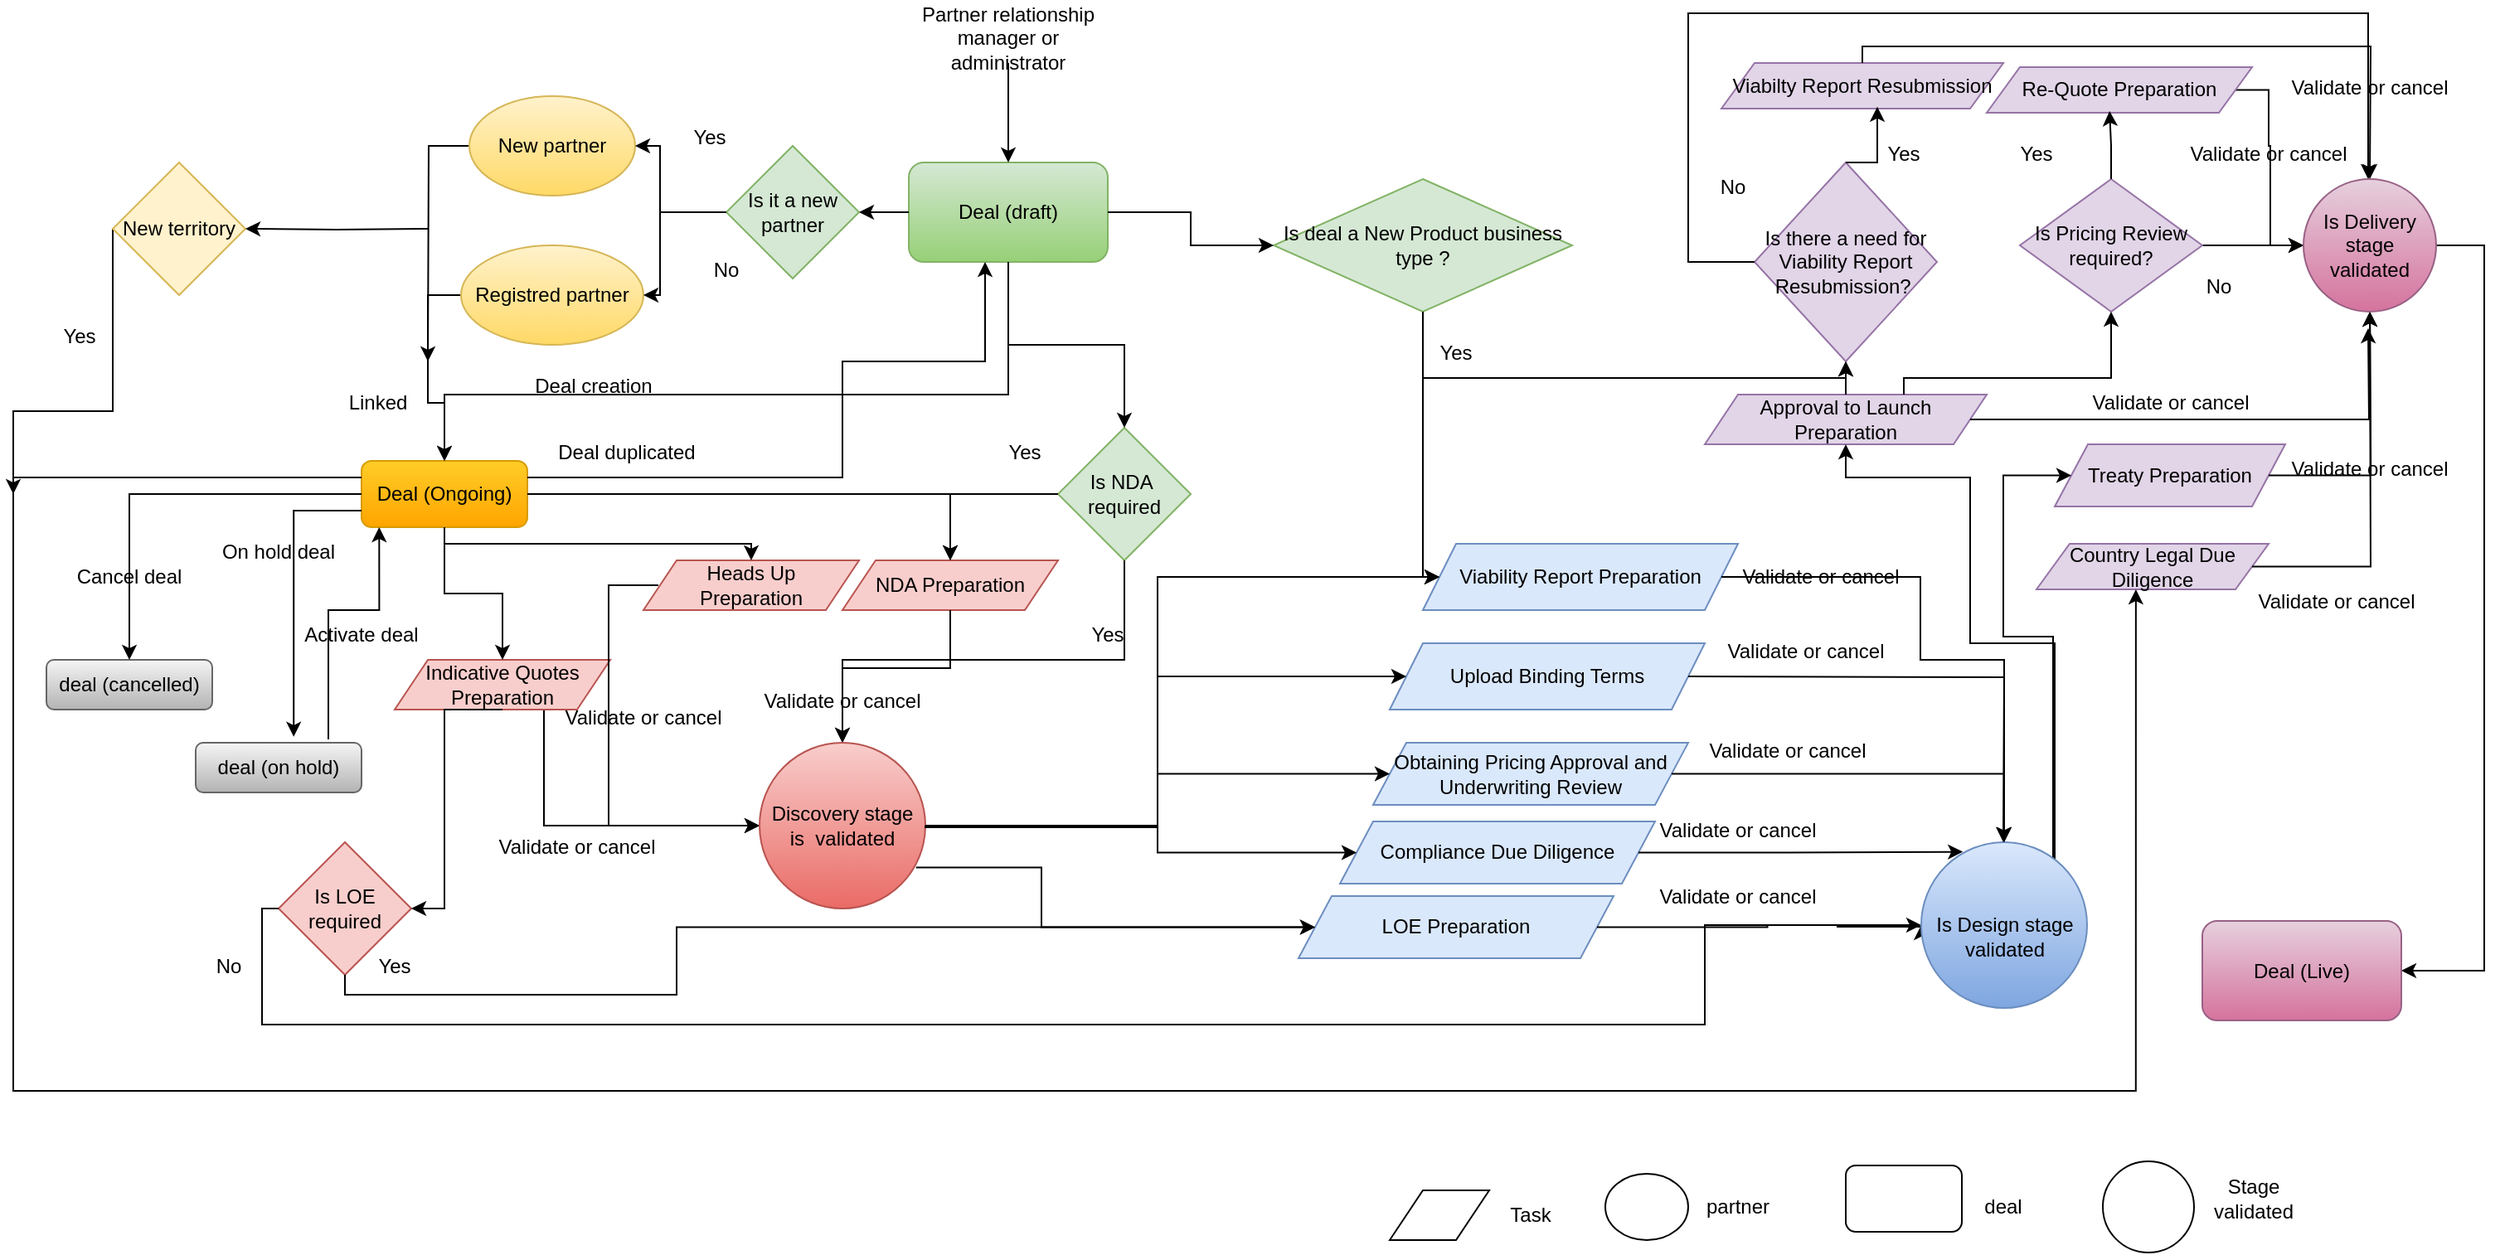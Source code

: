 <mxfile version="22.1.9" type="github">
  <diagram name="Page-1" id="URc2rrjrggszhrNOV58W">
    <mxGraphModel dx="2449" dy="933" grid="1" gridSize="10" guides="1" tooltips="1" connect="1" arrows="1" fold="1" page="1" pageScale="1" pageWidth="827" pageHeight="1169" math="0" shadow="0">
      <root>
        <mxCell id="0" />
        <mxCell id="1" parent="0" />
        <mxCell id="KG9fxZkrystS1GoVAI1u-1" value="Deal (draft)" style="rounded=1;whiteSpace=wrap;html=1;fillColor=#d5e8d4;gradientColor=#97d077;strokeColor=#82b366;" vertex="1" parent="1">
          <mxGeometry x="360" y="150" width="120" height="60" as="geometry" />
        </mxCell>
        <mxCell id="KG9fxZkrystS1GoVAI1u-2" value="Is NDA&amp;nbsp; required" style="rhombus;whiteSpace=wrap;html=1;fillColor=#d5e8d4;strokeColor=#82b366;" vertex="1" parent="1">
          <mxGeometry x="450" y="310" width="80" height="80" as="geometry" />
        </mxCell>
        <mxCell id="KG9fxZkrystS1GoVAI1u-3" value="Partner relationship manager or administrator" style="text;html=1;strokeColor=none;fillColor=none;align=center;verticalAlign=middle;whiteSpace=wrap;rounded=0;" vertex="1" parent="1">
          <mxGeometry x="355" y="60" width="130" height="30" as="geometry" />
        </mxCell>
        <mxCell id="KG9fxZkrystS1GoVAI1u-4" value="Deal (Ongoing)" style="rounded=1;whiteSpace=wrap;html=1;fillColor=#ffcd28;strokeColor=#d79b00;gradientColor=#ffa500;" vertex="1" parent="1">
          <mxGeometry x="30" y="330" width="100" height="40" as="geometry" />
        </mxCell>
        <mxCell id="KG9fxZkrystS1GoVAI1u-5" value="" style="endArrow=classic;html=1;rounded=0;edgeStyle=orthogonalEdgeStyle;exitX=0.5;exitY=1;exitDx=0;exitDy=0;entryX=0.5;entryY=0;entryDx=0;entryDy=0;" edge="1" parent="1" source="KG9fxZkrystS1GoVAI1u-1" target="KG9fxZkrystS1GoVAI1u-2">
          <mxGeometry width="50" height="50" relative="1" as="geometry">
            <mxPoint x="390" y="430" as="sourcePoint" />
            <mxPoint x="440" y="380" as="targetPoint" />
          </mxGeometry>
        </mxCell>
        <mxCell id="KG9fxZkrystS1GoVAI1u-6" value="" style="endArrow=classic;html=1;rounded=0;edgeStyle=orthogonalEdgeStyle;" edge="1" parent="1" target="KG9fxZkrystS1GoVAI1u-4">
          <mxGeometry width="50" height="50" relative="1" as="geometry">
            <mxPoint x="420" y="250" as="sourcePoint" />
            <mxPoint x="440" y="380" as="targetPoint" />
            <Array as="points">
              <mxPoint x="420" y="290" />
              <mxPoint x="80" y="290" />
            </Array>
          </mxGeometry>
        </mxCell>
        <mxCell id="KG9fxZkrystS1GoVAI1u-7" value="" style="endArrow=classic;html=1;rounded=0;edgeStyle=orthogonalEdgeStyle;exitX=0.5;exitY=1;exitDx=0;exitDy=0;entryX=0.5;entryY=0;entryDx=0;entryDy=0;" edge="1" parent="1" source="KG9fxZkrystS1GoVAI1u-3" target="KG9fxZkrystS1GoVAI1u-1">
          <mxGeometry width="50" height="50" relative="1" as="geometry">
            <mxPoint x="390" y="430" as="sourcePoint" />
            <mxPoint x="440" y="380" as="targetPoint" />
          </mxGeometry>
        </mxCell>
        <mxCell id="KG9fxZkrystS1GoVAI1u-9" value="Is LOE required" style="rhombus;whiteSpace=wrap;html=1;fillColor=#f8cecc;strokeColor=#b85450;" vertex="1" parent="1">
          <mxGeometry x="-20" y="560" width="80" height="80" as="geometry" />
        </mxCell>
        <mxCell id="KG9fxZkrystS1GoVAI1u-10" value="Is it a new partner" style="rhombus;whiteSpace=wrap;html=1;fillColor=#d5e8d4;strokeColor=#82b366;" vertex="1" parent="1">
          <mxGeometry x="250" y="140" width="80" height="80" as="geometry" />
        </mxCell>
        <mxCell id="KG9fxZkrystS1GoVAI1u-21" style="edgeStyle=orthogonalEdgeStyle;rounded=0;orthogonalLoop=1;jettySize=auto;html=1;exitX=0;exitY=0.5;exitDx=0;exitDy=0;" edge="1" parent="1" source="KG9fxZkrystS1GoVAI1u-12">
          <mxGeometry relative="1" as="geometry">
            <mxPoint x="70" y="270" as="targetPoint" />
          </mxGeometry>
        </mxCell>
        <mxCell id="KG9fxZkrystS1GoVAI1u-12" value="New partner" style="ellipse;whiteSpace=wrap;html=1;fillColor=#fff2cc;gradientColor=#ffd966;strokeColor=#d6b656;" vertex="1" parent="1">
          <mxGeometry x="95" y="110" width="100" height="60" as="geometry" />
        </mxCell>
        <mxCell id="KG9fxZkrystS1GoVAI1u-20" style="edgeStyle=orthogonalEdgeStyle;rounded=0;orthogonalLoop=1;jettySize=auto;html=1;exitX=0;exitY=0.5;exitDx=0;exitDy=0;entryX=0.5;entryY=0;entryDx=0;entryDy=0;" edge="1" parent="1" source="KG9fxZkrystS1GoVAI1u-13" target="KG9fxZkrystS1GoVAI1u-4">
          <mxGeometry relative="1" as="geometry">
            <mxPoint x="300" y="370" as="targetPoint" />
          </mxGeometry>
        </mxCell>
        <mxCell id="KG9fxZkrystS1GoVAI1u-13" value="Registred partner" style="ellipse;whiteSpace=wrap;html=1;fillColor=#fff2cc;gradientColor=#ffd966;strokeColor=#d6b656;" vertex="1" parent="1">
          <mxGeometry x="90" y="200" width="110" height="60" as="geometry" />
        </mxCell>
        <mxCell id="KG9fxZkrystS1GoVAI1u-15" value="" style="endArrow=classic;html=1;rounded=0;edgeStyle=orthogonalEdgeStyle;exitX=0;exitY=0.5;exitDx=0;exitDy=0;entryX=1;entryY=0.5;entryDx=0;entryDy=0;" edge="1" parent="1" source="KG9fxZkrystS1GoVAI1u-1" target="KG9fxZkrystS1GoVAI1u-10">
          <mxGeometry width="50" height="50" relative="1" as="geometry">
            <mxPoint x="390" y="310" as="sourcePoint" />
            <mxPoint x="440" y="260" as="targetPoint" />
          </mxGeometry>
        </mxCell>
        <mxCell id="KG9fxZkrystS1GoVAI1u-16" value="" style="endArrow=classic;html=1;rounded=0;edgeStyle=orthogonalEdgeStyle;exitX=0;exitY=0.5;exitDx=0;exitDy=0;entryX=1;entryY=0.5;entryDx=0;entryDy=0;" edge="1" parent="1" source="KG9fxZkrystS1GoVAI1u-10" target="KG9fxZkrystS1GoVAI1u-12">
          <mxGeometry width="50" height="50" relative="1" as="geometry">
            <mxPoint x="390" y="310" as="sourcePoint" />
            <mxPoint x="440" y="260" as="targetPoint" />
            <Array as="points">
              <mxPoint x="210" y="180" />
              <mxPoint x="210" y="140" />
            </Array>
          </mxGeometry>
        </mxCell>
        <mxCell id="KG9fxZkrystS1GoVAI1u-17" value="" style="endArrow=classic;html=1;rounded=0;edgeStyle=orthogonalEdgeStyle;entryX=1;entryY=0.5;entryDx=0;entryDy=0;" edge="1" parent="1" target="KG9fxZkrystS1GoVAI1u-13">
          <mxGeometry width="50" height="50" relative="1" as="geometry">
            <mxPoint x="210" y="180" as="sourcePoint" />
            <mxPoint x="440" y="260" as="targetPoint" />
            <Array as="points">
              <mxPoint x="210" y="230" />
            </Array>
          </mxGeometry>
        </mxCell>
        <mxCell id="KG9fxZkrystS1GoVAI1u-18" value="Yes" style="text;html=1;strokeColor=none;fillColor=none;align=center;verticalAlign=middle;whiteSpace=wrap;rounded=0;" vertex="1" parent="1">
          <mxGeometry x="210" y="120" width="60" height="30" as="geometry" />
        </mxCell>
        <mxCell id="KG9fxZkrystS1GoVAI1u-19" value="No" style="text;html=1;strokeColor=none;fillColor=none;align=center;verticalAlign=middle;whiteSpace=wrap;rounded=0;" vertex="1" parent="1">
          <mxGeometry x="220" y="200" width="60" height="30" as="geometry" />
        </mxCell>
        <mxCell id="KG9fxZkrystS1GoVAI1u-22" value="Linked" style="text;html=1;strokeColor=none;fillColor=none;align=center;verticalAlign=middle;whiteSpace=wrap;rounded=0;" vertex="1" parent="1">
          <mxGeometry x="10" y="280" width="60" height="30" as="geometry" />
        </mxCell>
        <mxCell id="KG9fxZkrystS1GoVAI1u-23" value="NDA Preparation" style="shape=parallelogram;perimeter=parallelogramPerimeter;whiteSpace=wrap;html=1;fixedSize=1;fillColor=#f8cecc;strokeColor=#b85450;" vertex="1" parent="1">
          <mxGeometry x="320" y="390" width="130" height="30" as="geometry" />
        </mxCell>
        <mxCell id="KG9fxZkrystS1GoVAI1u-24" value="" style="endArrow=classic;html=1;rounded=0;edgeStyle=orthogonalEdgeStyle;entryX=0.5;entryY=0;entryDx=0;entryDy=0;exitX=0;exitY=0.5;exitDx=0;exitDy=0;" edge="1" parent="1" source="KG9fxZkrystS1GoVAI1u-2" target="KG9fxZkrystS1GoVAI1u-23">
          <mxGeometry width="50" height="50" relative="1" as="geometry">
            <mxPoint x="390" y="310" as="sourcePoint" />
            <mxPoint x="440" y="260" as="targetPoint" />
          </mxGeometry>
        </mxCell>
        <mxCell id="KG9fxZkrystS1GoVAI1u-26" value="Yes" style="text;html=1;strokeColor=none;fillColor=none;align=center;verticalAlign=middle;whiteSpace=wrap;rounded=0;" vertex="1" parent="1">
          <mxGeometry x="400" y="310" width="60" height="30" as="geometry" />
        </mxCell>
        <mxCell id="KG9fxZkrystS1GoVAI1u-27" value="Deal creation" style="text;html=1;strokeColor=none;fillColor=none;align=center;verticalAlign=middle;whiteSpace=wrap;rounded=0;" vertex="1" parent="1">
          <mxGeometry x="120" y="270" width="100" height="30" as="geometry" />
        </mxCell>
        <mxCell id="KG9fxZkrystS1GoVAI1u-32" style="edgeStyle=orthogonalEdgeStyle;rounded=0;orthogonalLoop=1;jettySize=auto;html=1;exitX=0.5;exitY=1;exitDx=0;exitDy=0;entryX=0;entryY=0.5;entryDx=0;entryDy=0;" edge="1" parent="1" source="KG9fxZkrystS1GoVAI1u-28" target="KG9fxZkrystS1GoVAI1u-123">
          <mxGeometry relative="1" as="geometry">
            <mxPoint x="250.0" y="545" as="targetPoint" />
            <Array as="points">
              <mxPoint x="140" y="480" />
              <mxPoint x="140" y="550" />
            </Array>
          </mxGeometry>
        </mxCell>
        <mxCell id="KG9fxZkrystS1GoVAI1u-28" value="Indicative Quotes Preparation" style="shape=parallelogram;perimeter=parallelogramPerimeter;whiteSpace=wrap;html=1;fixedSize=1;fillColor=#f8cecc;strokeColor=#b85450;" vertex="1" parent="1">
          <mxGeometry x="50" y="450" width="130" height="30" as="geometry" />
        </mxCell>
        <mxCell id="KG9fxZkrystS1GoVAI1u-29" value="Heads Up &lt;br&gt;Preparation" style="shape=parallelogram;perimeter=parallelogramPerimeter;whiteSpace=wrap;html=1;fixedSize=1;fillColor=#f8cecc;strokeColor=#b85450;" vertex="1" parent="1">
          <mxGeometry x="200" y="390" width="130" height="30" as="geometry" />
        </mxCell>
        <mxCell id="KG9fxZkrystS1GoVAI1u-35" value="" style="endArrow=classic;html=1;rounded=0;edgeStyle=orthogonalEdgeStyle;exitX=0.5;exitY=1;exitDx=0;exitDy=0;entryX=0.5;entryY=0;entryDx=0;entryDy=0;" edge="1" parent="1" source="KG9fxZkrystS1GoVAI1u-4" target="KG9fxZkrystS1GoVAI1u-28">
          <mxGeometry width="50" height="50" relative="1" as="geometry">
            <mxPoint x="390" y="330" as="sourcePoint" />
            <mxPoint x="440" y="280" as="targetPoint" />
          </mxGeometry>
        </mxCell>
        <mxCell id="KG9fxZkrystS1GoVAI1u-36" value="" style="endArrow=classic;html=1;rounded=0;edgeStyle=orthogonalEdgeStyle;exitX=1;exitY=0.5;exitDx=0;exitDy=0;entryX=0.5;entryY=0;entryDx=0;entryDy=0;" edge="1" parent="1" source="KG9fxZkrystS1GoVAI1u-4" target="KG9fxZkrystS1GoVAI1u-23">
          <mxGeometry width="50" height="50" relative="1" as="geometry">
            <mxPoint x="350" y="330" as="sourcePoint" />
            <mxPoint x="440" y="280" as="targetPoint" />
          </mxGeometry>
        </mxCell>
        <mxCell id="KG9fxZkrystS1GoVAI1u-37" value="" style="endArrow=classic;html=1;rounded=0;edgeStyle=orthogonalEdgeStyle;exitX=0.5;exitY=1;exitDx=0;exitDy=0;entryX=0.5;entryY=0;entryDx=0;entryDy=0;" edge="1" parent="1" source="KG9fxZkrystS1GoVAI1u-4" target="KG9fxZkrystS1GoVAI1u-29">
          <mxGeometry width="50" height="50" relative="1" as="geometry">
            <mxPoint x="390" y="330" as="sourcePoint" />
            <mxPoint x="440" y="280" as="targetPoint" />
          </mxGeometry>
        </mxCell>
        <mxCell id="KG9fxZkrystS1GoVAI1u-38" value="" style="endArrow=classic;html=1;rounded=0;edgeStyle=orthogonalEdgeStyle;exitX=0.5;exitY=1;exitDx=0;exitDy=0;entryX=1;entryY=0.5;entryDx=0;entryDy=0;" edge="1" parent="1" source="KG9fxZkrystS1GoVAI1u-28" target="KG9fxZkrystS1GoVAI1u-9">
          <mxGeometry width="50" height="50" relative="1" as="geometry">
            <mxPoint x="390" y="450" as="sourcePoint" />
            <mxPoint x="440" y="400" as="targetPoint" />
            <Array as="points">
              <mxPoint x="80" y="480" />
              <mxPoint x="80" y="600" />
            </Array>
          </mxGeometry>
        </mxCell>
        <mxCell id="KG9fxZkrystS1GoVAI1u-39" value="" style="endArrow=classic;html=1;rounded=0;edgeStyle=orthogonalEdgeStyle;exitX=0;exitY=0.5;exitDx=0;exitDy=0;entryX=0;entryY=0.5;entryDx=0;entryDy=0;" edge="1" parent="1" target="KG9fxZkrystS1GoVAI1u-123">
          <mxGeometry width="50" height="50" relative="1" as="geometry">
            <mxPoint x="209" y="405" as="sourcePoint" />
            <mxPoint x="249" y="537.5" as="targetPoint" />
            <Array as="points">
              <mxPoint x="179" y="405" />
              <mxPoint x="179" y="550" />
            </Array>
          </mxGeometry>
        </mxCell>
        <mxCell id="KG9fxZkrystS1GoVAI1u-40" value="" style="endArrow=classic;html=1;rounded=0;edgeStyle=orthogonalEdgeStyle;exitX=0.5;exitY=1;exitDx=0;exitDy=0;entryX=0.5;entryY=0;entryDx=0;entryDy=0;" edge="1" parent="1" source="KG9fxZkrystS1GoVAI1u-23" target="KG9fxZkrystS1GoVAI1u-123">
          <mxGeometry width="50" height="50" relative="1" as="geometry">
            <mxPoint x="390" y="450" as="sourcePoint" />
            <mxPoint x="280" y="550" as="targetPoint" />
            <Array as="points">
              <mxPoint x="385" y="455" />
              <mxPoint x="320" y="455" />
            </Array>
          </mxGeometry>
        </mxCell>
        <mxCell id="KG9fxZkrystS1GoVAI1u-41" value="Validate or cancel" style="text;html=1;strokeColor=none;fillColor=none;align=center;verticalAlign=middle;whiteSpace=wrap;rounded=0;" vertex="1" parent="1">
          <mxGeometry x="270" y="460" width="100" height="30" as="geometry" />
        </mxCell>
        <mxCell id="KG9fxZkrystS1GoVAI1u-42" value="Validate or cancel" style="text;html=1;strokeColor=none;fillColor=none;align=center;verticalAlign=middle;whiteSpace=wrap;rounded=0;" vertex="1" parent="1">
          <mxGeometry x="150" y="470" width="100" height="30" as="geometry" />
        </mxCell>
        <mxCell id="KG9fxZkrystS1GoVAI1u-43" value="Validate or cancel" style="text;html=1;strokeColor=none;fillColor=none;align=center;verticalAlign=middle;whiteSpace=wrap;rounded=0;" vertex="1" parent="1">
          <mxGeometry x="110" y="547.5" width="100" height="30" as="geometry" />
        </mxCell>
        <mxCell id="KG9fxZkrystS1GoVAI1u-45" value="Obtaining Pricing Approval and Underwriting Review" style="shape=parallelogram;perimeter=parallelogramPerimeter;whiteSpace=wrap;html=1;fixedSize=1;fillColor=#dae8fc;strokeColor=#6c8ebf;" vertex="1" parent="1">
          <mxGeometry x="640" y="500" width="190" height="37.5" as="geometry" />
        </mxCell>
        <mxCell id="KG9fxZkrystS1GoVAI1u-46" value="Compliance Due Diligence" style="shape=parallelogram;perimeter=parallelogramPerimeter;whiteSpace=wrap;html=1;fixedSize=1;fillColor=#dae8fc;strokeColor=#6c8ebf;" vertex="1" parent="1">
          <mxGeometry x="620" y="547.5" width="190" height="37.5" as="geometry" />
        </mxCell>
        <mxCell id="KG9fxZkrystS1GoVAI1u-47" value="LOE Preparation" style="shape=parallelogram;perimeter=parallelogramPerimeter;whiteSpace=wrap;html=1;fixedSize=1;fillColor=#dae8fc;strokeColor=#6c8ebf;" vertex="1" parent="1">
          <mxGeometry x="595" y="592.5" width="190" height="37.5" as="geometry" />
        </mxCell>
        <mxCell id="KG9fxZkrystS1GoVAI1u-48" value="Viability Report Preparation" style="shape=parallelogram;perimeter=parallelogramPerimeter;whiteSpace=wrap;html=1;fixedSize=1;fillColor=#dae8fc;strokeColor=#6c8ebf;" vertex="1" parent="1">
          <mxGeometry x="670" y="380" width="190" height="40" as="geometry" />
        </mxCell>
        <mxCell id="KG9fxZkrystS1GoVAI1u-49" value="" style="endArrow=classic;html=1;rounded=0;edgeStyle=orthogonalEdgeStyle;exitX=0.5;exitY=1;exitDx=0;exitDy=0;entryX=0;entryY=0.5;entryDx=0;entryDy=0;" edge="1" parent="1" source="KG9fxZkrystS1GoVAI1u-9" target="KG9fxZkrystS1GoVAI1u-47">
          <mxGeometry width="50" height="50" relative="1" as="geometry">
            <mxPoint x="49.65" y="602.5" as="sourcePoint" />
            <mxPoint x="582.298" y="622.504" as="targetPoint" />
            <Array as="points">
              <mxPoint x="20" y="652" />
              <mxPoint x="220" y="652" />
              <mxPoint x="220" y="611" />
            </Array>
          </mxGeometry>
        </mxCell>
        <mxCell id="KG9fxZkrystS1GoVAI1u-52" value="" style="endArrow=classic;html=1;rounded=0;edgeStyle=orthogonalEdgeStyle;entryX=0;entryY=0.5;entryDx=0;entryDy=0;exitX=1;exitY=0.5;exitDx=0;exitDy=0;" edge="1" parent="1" source="KG9fxZkrystS1GoVAI1u-123" target="KG9fxZkrystS1GoVAI1u-48">
          <mxGeometry width="50" height="50" relative="1" as="geometry">
            <mxPoint x="390" y="540" as="sourcePoint" />
            <mxPoint x="570" y="421.25" as="targetPoint" />
            <Array as="points">
              <mxPoint x="510" y="550" />
              <mxPoint x="510" y="400" />
            </Array>
          </mxGeometry>
        </mxCell>
        <mxCell id="KG9fxZkrystS1GoVAI1u-53" value="Upload Binding Terms" style="shape=parallelogram;perimeter=parallelogramPerimeter;whiteSpace=wrap;html=1;fixedSize=1;fillColor=#dae8fc;strokeColor=#6c8ebf;" vertex="1" parent="1">
          <mxGeometry x="650" y="440" width="190" height="40" as="geometry" />
        </mxCell>
        <mxCell id="KG9fxZkrystS1GoVAI1u-57" value="Is deal a New Product business type ?" style="rhombus;whiteSpace=wrap;html=1;fillColor=#d5e8d4;strokeColor=#82b366;" vertex="1" parent="1">
          <mxGeometry x="580" y="160" width="180" height="80" as="geometry" />
        </mxCell>
        <mxCell id="KG9fxZkrystS1GoVAI1u-58" value="" style="endArrow=classic;html=1;rounded=0;edgeStyle=orthogonalEdgeStyle;exitX=1;exitY=0.5;exitDx=0;exitDy=0;entryX=0;entryY=0.5;entryDx=0;entryDy=0;" edge="1" parent="1" source="KG9fxZkrystS1GoVAI1u-1" target="KG9fxZkrystS1GoVAI1u-57">
          <mxGeometry width="50" height="50" relative="1" as="geometry">
            <mxPoint x="390" y="470" as="sourcePoint" />
            <mxPoint x="440" y="420" as="targetPoint" />
          </mxGeometry>
        </mxCell>
        <mxCell id="KG9fxZkrystS1GoVAI1u-59" value="" style="endArrow=classic;html=1;rounded=0;edgeStyle=orthogonalEdgeStyle;exitX=0.5;exitY=1;exitDx=0;exitDy=0;entryX=0;entryY=0.5;entryDx=0;entryDy=0;" edge="1" parent="1" source="KG9fxZkrystS1GoVAI1u-57" target="KG9fxZkrystS1GoVAI1u-48">
          <mxGeometry width="50" height="50" relative="1" as="geometry">
            <mxPoint x="650" y="230" as="sourcePoint" />
            <mxPoint x="730" y="315" as="targetPoint" />
            <Array as="points">
              <mxPoint x="670" y="400" />
            </Array>
          </mxGeometry>
        </mxCell>
        <mxCell id="KG9fxZkrystS1GoVAI1u-60" value="Yes" style="text;html=1;strokeColor=none;fillColor=none;align=center;verticalAlign=middle;whiteSpace=wrap;rounded=0;" vertex="1" parent="1">
          <mxGeometry x="650" y="250" width="80" height="30" as="geometry" />
        </mxCell>
        <mxCell id="KG9fxZkrystS1GoVAI1u-61" value="Viabilty Report Resubmission" style="shape=parallelogram;perimeter=parallelogramPerimeter;whiteSpace=wrap;html=1;fixedSize=1;fillColor=#e1d5e7;strokeColor=#9673a6;" vertex="1" parent="1">
          <mxGeometry x="850" y="90" width="170" height="27.5" as="geometry" />
        </mxCell>
        <mxCell id="KG9fxZkrystS1GoVAI1u-62" value="Approval to Launch Preparation" style="shape=parallelogram;perimeter=parallelogramPerimeter;whiteSpace=wrap;html=1;fixedSize=1;fillColor=#e1d5e7;strokeColor=#9673a6;" vertex="1" parent="1">
          <mxGeometry x="840" y="290" width="170" height="30" as="geometry" />
        </mxCell>
        <mxCell id="KG9fxZkrystS1GoVAI1u-63" value="Treaty Preparation" style="shape=parallelogram;perimeter=parallelogramPerimeter;whiteSpace=wrap;html=1;fixedSize=1;fillColor=#e1d5e7;strokeColor=#9673a6;" vertex="1" parent="1">
          <mxGeometry x="1051" y="320" width="139" height="37.5" as="geometry" />
        </mxCell>
        <mxCell id="KG9fxZkrystS1GoVAI1u-110" style="edgeStyle=orthogonalEdgeStyle;rounded=0;orthogonalLoop=1;jettySize=auto;html=1;entryX=0;entryY=0.5;entryDx=0;entryDy=0;" edge="1" parent="1" source="KG9fxZkrystS1GoVAI1u-64">
          <mxGeometry relative="1" as="geometry">
            <mxPoint x="1201" y="200" as="targetPoint" />
            <Array as="points">
              <mxPoint x="1180" y="106" />
              <mxPoint x="1180" y="140" />
              <mxPoint x="1181" y="200" />
            </Array>
          </mxGeometry>
        </mxCell>
        <mxCell id="KG9fxZkrystS1GoVAI1u-64" value="Re-Quote Preparation" style="shape=parallelogram;perimeter=parallelogramPerimeter;whiteSpace=wrap;html=1;fixedSize=1;fillColor=#e1d5e7;strokeColor=#9673a6;" vertex="1" parent="1">
          <mxGeometry x="1010" y="92.5" width="160" height="27.5" as="geometry" />
        </mxCell>
        <mxCell id="KG9fxZkrystS1GoVAI1u-65" value="Country Legal Due Diligence" style="shape=parallelogram;perimeter=parallelogramPerimeter;whiteSpace=wrap;html=1;fixedSize=1;fillColor=#e1d5e7;strokeColor=#9673a6;" vertex="1" parent="1">
          <mxGeometry x="1040" y="380" width="140" height="27.5" as="geometry" />
        </mxCell>
        <mxCell id="KG9fxZkrystS1GoVAI1u-68" value="" style="endArrow=classic;html=1;rounded=0;edgeStyle=orthogonalEdgeStyle;exitX=0.5;exitY=1;exitDx=0;exitDy=0;entryX=0.5;entryY=0;entryDx=0;entryDy=0;" edge="1" parent="1" source="KG9fxZkrystS1GoVAI1u-2" target="KG9fxZkrystS1GoVAI1u-123">
          <mxGeometry width="50" height="50" relative="1" as="geometry">
            <mxPoint x="390" y="390" as="sourcePoint" />
            <mxPoint x="390" y="460" as="targetPoint" />
            <Array as="points">
              <mxPoint x="490" y="450" />
              <mxPoint x="320" y="450" />
            </Array>
          </mxGeometry>
        </mxCell>
        <mxCell id="KG9fxZkrystS1GoVAI1u-70" value="No" style="text;html=1;strokeColor=none;fillColor=none;align=center;verticalAlign=middle;whiteSpace=wrap;rounded=0;" vertex="1" parent="1">
          <mxGeometry x="-80" y="620" width="60" height="30" as="geometry" />
        </mxCell>
        <mxCell id="KG9fxZkrystS1GoVAI1u-71" value="Yes" style="text;html=1;strokeColor=none;fillColor=none;align=center;verticalAlign=middle;whiteSpace=wrap;rounded=0;" vertex="1" parent="1">
          <mxGeometry x="20" y="620" width="60" height="30" as="geometry" />
        </mxCell>
        <mxCell id="KG9fxZkrystS1GoVAI1u-72" value="" style="endArrow=classic;html=1;rounded=0;edgeStyle=orthogonalEdgeStyle;exitX=1;exitY=0.5;exitDx=0;exitDy=0;" edge="1" parent="1" source="KG9fxZkrystS1GoVAI1u-63">
          <mxGeometry width="50" height="50" relative="1" as="geometry">
            <mxPoint x="1170" y="349.74" as="sourcePoint" />
            <mxPoint x="1241.059" y="239.941" as="targetPoint" />
          </mxGeometry>
        </mxCell>
        <mxCell id="KG9fxZkrystS1GoVAI1u-75" value="" style="endArrow=classic;html=1;rounded=0;edgeStyle=orthogonalEdgeStyle;exitX=1;exitY=0.5;exitDx=0;exitDy=0;entryX=0.5;entryY=1;entryDx=0;entryDy=0;" edge="1" parent="1" source="KG9fxZkrystS1GoVAI1u-65">
          <mxGeometry width="50" height="50" relative="1" as="geometry">
            <mxPoint x="1230" y="430" as="sourcePoint" />
            <mxPoint x="1241" y="240" as="targetPoint" />
          </mxGeometry>
        </mxCell>
        <mxCell id="KG9fxZkrystS1GoVAI1u-76" value="" style="endArrow=classic;html=1;rounded=0;edgeStyle=orthogonalEdgeStyle;exitX=1;exitY=0.5;exitDx=0;exitDy=0;entryX=0;entryY=0.5;entryDx=0;entryDy=0;" edge="1" parent="1" source="KG9fxZkrystS1GoVAI1u-47" target="KG9fxZkrystS1GoVAI1u-130">
          <mxGeometry width="50" height="50" relative="1" as="geometry">
            <mxPoint x="790" y="650" as="sourcePoint" />
            <mxPoint x="900.0" y="585" as="targetPoint" />
          </mxGeometry>
        </mxCell>
        <mxCell id="KG9fxZkrystS1GoVAI1u-78" value="" style="endArrow=classic;html=1;rounded=0;edgeStyle=orthogonalEdgeStyle;exitX=1;exitY=0.5;exitDx=0;exitDy=0;entryX=0.251;entryY=0.058;entryDx=0;entryDy=0;entryPerimeter=0;" edge="1" parent="1" source="KG9fxZkrystS1GoVAI1u-46" target="KG9fxZkrystS1GoVAI1u-130">
          <mxGeometry width="50" height="50" relative="1" as="geometry">
            <mxPoint x="820" y="680" as="sourcePoint" />
            <mxPoint x="970" y="566" as="targetPoint" />
            <Array as="points" />
          </mxGeometry>
        </mxCell>
        <mxCell id="KG9fxZkrystS1GoVAI1u-79" value="Validate or cancel" style="text;html=1;strokeColor=none;fillColor=none;align=center;verticalAlign=middle;whiteSpace=wrap;rounded=0;" vertex="1" parent="1">
          <mxGeometry x="851" y="430" width="100" height="30" as="geometry" />
        </mxCell>
        <mxCell id="KG9fxZkrystS1GoVAI1u-80" value="Validate or cancel" style="text;html=1;strokeColor=none;fillColor=none;align=center;verticalAlign=middle;whiteSpace=wrap;rounded=0;" vertex="1" parent="1">
          <mxGeometry x="860" y="385" width="100" height="30" as="geometry" />
        </mxCell>
        <mxCell id="KG9fxZkrystS1GoVAI1u-81" value="Validate or cancel" style="text;html=1;strokeColor=none;fillColor=none;align=center;verticalAlign=middle;whiteSpace=wrap;rounded=0;" vertex="1" parent="1">
          <mxGeometry x="840" y="490" width="100" height="30" as="geometry" />
        </mxCell>
        <mxCell id="KG9fxZkrystS1GoVAI1u-82" value="Validate or cancel" style="text;html=1;strokeColor=none;fillColor=none;align=center;verticalAlign=middle;whiteSpace=wrap;rounded=0;" vertex="1" parent="1">
          <mxGeometry x="810" y="537.5" width="100" height="30" as="geometry" />
        </mxCell>
        <mxCell id="KG9fxZkrystS1GoVAI1u-83" value="Validate or cancel" style="text;html=1;strokeColor=none;fillColor=none;align=center;verticalAlign=middle;whiteSpace=wrap;rounded=0;" vertex="1" parent="1">
          <mxGeometry x="810" y="577.5" width="100" height="30" as="geometry" />
        </mxCell>
        <mxCell id="KG9fxZkrystS1GoVAI1u-84" value="" style="endArrow=classic;html=1;rounded=0;edgeStyle=orthogonalEdgeStyle;exitX=0;exitY=0.5;exitDx=0;exitDy=0;entryX=0;entryY=0.5;entryDx=0;entryDy=0;" edge="1" parent="1" source="KG9fxZkrystS1GoVAI1u-9" target="KG9fxZkrystS1GoVAI1u-130">
          <mxGeometry width="50" height="50" relative="1" as="geometry">
            <mxPoint x="500" y="640" as="sourcePoint" />
            <mxPoint x="900.0" y="585" as="targetPoint" />
            <Array as="points">
              <mxPoint x="-30" y="600" />
              <mxPoint x="-30" y="670" />
              <mxPoint x="840" y="670" />
              <mxPoint x="840" y="610" />
              <mxPoint x="920" y="610" />
              <mxPoint x="920" y="611" />
            </Array>
          </mxGeometry>
        </mxCell>
        <mxCell id="KG9fxZkrystS1GoVAI1u-88" style="edgeStyle=orthogonalEdgeStyle;rounded=0;orthogonalLoop=1;jettySize=auto;html=1;exitX=0;exitY=0.5;exitDx=0;exitDy=0;" edge="1" parent="1" source="KG9fxZkrystS1GoVAI1u-85">
          <mxGeometry relative="1" as="geometry">
            <mxPoint x="-180" y="350" as="targetPoint" />
            <Array as="points">
              <mxPoint x="-120" y="300" />
              <mxPoint x="-180" y="300" />
              <mxPoint x="-180" y="350" />
            </Array>
          </mxGeometry>
        </mxCell>
        <mxCell id="KG9fxZkrystS1GoVAI1u-85" value="New territory" style="rhombus;whiteSpace=wrap;html=1;fillColor=#fff2cc;strokeColor=#d6b656;" vertex="1" parent="1">
          <mxGeometry x="-120" y="150" width="80" height="80" as="geometry" />
        </mxCell>
        <mxCell id="KG9fxZkrystS1GoVAI1u-86" value="" style="endArrow=classic;html=1;rounded=0;edgeStyle=orthogonalEdgeStyle;entryX=1;entryY=0.5;entryDx=0;entryDy=0;" edge="1" parent="1" target="KG9fxZkrystS1GoVAI1u-85">
          <mxGeometry width="50" height="50" relative="1" as="geometry">
            <mxPoint x="70" y="190" as="sourcePoint" />
            <mxPoint x="550" y="340" as="targetPoint" />
          </mxGeometry>
        </mxCell>
        <mxCell id="KG9fxZkrystS1GoVAI1u-87" value="" style="endArrow=classic;html=1;rounded=0;edgeStyle=orthogonalEdgeStyle;exitX=0;exitY=0.25;exitDx=0;exitDy=0;entryX=0.5;entryY=1;entryDx=0;entryDy=0;" edge="1" parent="1" source="KG9fxZkrystS1GoVAI1u-4">
          <mxGeometry width="50" height="50" relative="1" as="geometry">
            <mxPoint x="19.94" y="350" as="sourcePoint" />
            <mxPoint x="1099.94" y="407.5" as="targetPoint" />
            <Array as="points">
              <mxPoint x="-180" y="340" />
              <mxPoint x="-180" y="710" />
              <mxPoint x="1100" y="710" />
            </Array>
          </mxGeometry>
        </mxCell>
        <mxCell id="KG9fxZkrystS1GoVAI1u-90" value="" style="endArrow=classic;html=1;rounded=0;edgeStyle=orthogonalEdgeStyle;exitX=1;exitY=0.5;exitDx=0;exitDy=0;entryX=0;entryY=0.5;entryDx=0;entryDy=0;" edge="1" parent="1" target="KG9fxZkrystS1GoVAI1u-63">
          <mxGeometry width="50" height="50" relative="1" as="geometry">
            <mxPoint x="1040.0" y="585" as="sourcePoint" />
            <mxPoint x="590" y="370" as="targetPoint" />
            <Array as="points">
              <mxPoint x="1050" y="585" />
              <mxPoint x="1050" y="436" />
              <mxPoint x="1020" y="436" />
            </Array>
          </mxGeometry>
        </mxCell>
        <mxCell id="KG9fxZkrystS1GoVAI1u-91" value="" style="endArrow=classic;html=1;rounded=0;edgeStyle=orthogonalEdgeStyle;exitX=1;exitY=0.5;exitDx=0;exitDy=0;entryX=0.5;entryY=1;entryDx=0;entryDy=0;" edge="1" parent="1" target="KG9fxZkrystS1GoVAI1u-62">
          <mxGeometry width="50" height="50" relative="1" as="geometry">
            <mxPoint x="1041" y="585" as="sourcePoint" />
            <mxPoint x="1001" y="305" as="targetPoint" />
            <Array as="points">
              <mxPoint x="1051" y="585" />
              <mxPoint x="1051" y="440" />
              <mxPoint x="1000" y="440" />
              <mxPoint x="1000" y="340" />
              <mxPoint x="925" y="340" />
            </Array>
          </mxGeometry>
        </mxCell>
        <mxCell id="KG9fxZkrystS1GoVAI1u-108" value="" style="edgeStyle=orthogonalEdgeStyle;rounded=0;orthogonalLoop=1;jettySize=auto;html=1;entryX=0;entryY=0.5;entryDx=0;entryDy=0;entryPerimeter=0;" edge="1" parent="1" source="KG9fxZkrystS1GoVAI1u-92">
          <mxGeometry relative="1" as="geometry">
            <mxPoint x="1201" y="200" as="targetPoint" />
          </mxGeometry>
        </mxCell>
        <mxCell id="KG9fxZkrystS1GoVAI1u-92" value="Is Pricing Review required?" style="rhombus;whiteSpace=wrap;html=1;fillColor=#e1d5e7;strokeColor=#9673a6;" vertex="1" parent="1">
          <mxGeometry x="1030" y="160" width="110" height="80" as="geometry" />
        </mxCell>
        <mxCell id="KG9fxZkrystS1GoVAI1u-93" value="Is there a need for Viability Report Resubmission?&amp;nbsp;" style="rhombus;whiteSpace=wrap;html=1;fillColor=#e1d5e7;strokeColor=#9673a6;" vertex="1" parent="1">
          <mxGeometry x="870" y="150" width="110" height="120" as="geometry" />
        </mxCell>
        <mxCell id="KG9fxZkrystS1GoVAI1u-94" value="" style="endArrow=classic;html=1;rounded=0;edgeStyle=orthogonalEdgeStyle;entryX=0.5;entryY=1;entryDx=0;entryDy=0;" edge="1" parent="1" target="KG9fxZkrystS1GoVAI1u-93">
          <mxGeometry width="50" height="50" relative="1" as="geometry">
            <mxPoint x="670" y="240" as="sourcePoint" />
            <mxPoint x="580" y="400" as="targetPoint" />
            <Array as="points">
              <mxPoint x="670" y="280" />
              <mxPoint x="925" y="280" />
            </Array>
          </mxGeometry>
        </mxCell>
        <mxCell id="KG9fxZkrystS1GoVAI1u-95" value="" style="endArrow=classic;html=1;rounded=0;edgeStyle=orthogonalEdgeStyle;exitX=0.5;exitY=0;exitDx=0;exitDy=0;" edge="1" parent="1" source="KG9fxZkrystS1GoVAI1u-62" target="KG9fxZkrystS1GoVAI1u-93">
          <mxGeometry width="50" height="50" relative="1" as="geometry">
            <mxPoint x="850" y="305" as="sourcePoint" />
            <mxPoint x="580" y="400" as="targetPoint" />
          </mxGeometry>
        </mxCell>
        <mxCell id="KG9fxZkrystS1GoVAI1u-97" value="No" style="text;html=1;strokeColor=none;fillColor=none;align=center;verticalAlign=middle;whiteSpace=wrap;rounded=0;" vertex="1" parent="1">
          <mxGeometry x="1120" y="210" width="60" height="30" as="geometry" />
        </mxCell>
        <mxCell id="KG9fxZkrystS1GoVAI1u-99" value="" style="endArrow=classic;html=1;rounded=0;edgeStyle=orthogonalEdgeStyle;entryX=0.5;entryY=1;entryDx=0;entryDy=0;" edge="1" parent="1" target="KG9fxZkrystS1GoVAI1u-92">
          <mxGeometry width="50" height="50" relative="1" as="geometry">
            <mxPoint x="960" y="290" as="sourcePoint" />
            <mxPoint x="580" y="400" as="targetPoint" />
            <Array as="points">
              <mxPoint x="960" y="290" />
              <mxPoint x="960" y="280" />
              <mxPoint x="1085" y="280" />
            </Array>
          </mxGeometry>
        </mxCell>
        <mxCell id="KG9fxZkrystS1GoVAI1u-100" style="edgeStyle=orthogonalEdgeStyle;rounded=0;orthogonalLoop=1;jettySize=auto;html=1;exitX=0.5;exitY=0;exitDx=0;exitDy=0;entryX=0.553;entryY=0.96;entryDx=0;entryDy=0;entryPerimeter=0;" edge="1" parent="1" source="KG9fxZkrystS1GoVAI1u-93" target="KG9fxZkrystS1GoVAI1u-61">
          <mxGeometry relative="1" as="geometry" />
        </mxCell>
        <mxCell id="KG9fxZkrystS1GoVAI1u-101" style="edgeStyle=orthogonalEdgeStyle;rounded=0;orthogonalLoop=1;jettySize=auto;html=1;entryX=0.463;entryY=0.964;entryDx=0;entryDy=0;entryPerimeter=0;" edge="1" parent="1" source="KG9fxZkrystS1GoVAI1u-92" target="KG9fxZkrystS1GoVAI1u-64">
          <mxGeometry relative="1" as="geometry" />
        </mxCell>
        <mxCell id="KG9fxZkrystS1GoVAI1u-102" value="Yes" style="text;html=1;strokeColor=none;fillColor=none;align=center;verticalAlign=middle;whiteSpace=wrap;rounded=0;" vertex="1" parent="1">
          <mxGeometry x="920" y="130" width="80" height="30" as="geometry" />
        </mxCell>
        <mxCell id="KG9fxZkrystS1GoVAI1u-103" value="No" style="text;html=1;strokeColor=none;fillColor=none;align=center;verticalAlign=middle;whiteSpace=wrap;rounded=0;" vertex="1" parent="1">
          <mxGeometry x="827" y="150" width="60" height="30" as="geometry" />
        </mxCell>
        <mxCell id="KG9fxZkrystS1GoVAI1u-106" value="" style="endArrow=classic;html=1;rounded=0;edgeStyle=orthogonalEdgeStyle;exitX=0.5;exitY=0;exitDx=0;exitDy=0;entryX=0.5;entryY=0;entryDx=0;entryDy=0;" edge="1" parent="1" source="KG9fxZkrystS1GoVAI1u-61">
          <mxGeometry width="50" height="50" relative="1" as="geometry">
            <mxPoint x="540" y="430" as="sourcePoint" />
            <mxPoint x="1241" y="160" as="targetPoint" />
          </mxGeometry>
        </mxCell>
        <mxCell id="KG9fxZkrystS1GoVAI1u-111" value="Validate or cancel" style="text;html=1;strokeColor=none;fillColor=none;align=center;verticalAlign=middle;whiteSpace=wrap;rounded=0;" vertex="1" parent="1">
          <mxGeometry x="1130" y="130" width="100" height="30" as="geometry" />
        </mxCell>
        <mxCell id="KG9fxZkrystS1GoVAI1u-115" value="Yes" style="text;html=1;strokeColor=none;fillColor=none;align=center;verticalAlign=middle;whiteSpace=wrap;rounded=0;" vertex="1" parent="1">
          <mxGeometry x="1000" y="130" width="80" height="30" as="geometry" />
        </mxCell>
        <mxCell id="KG9fxZkrystS1GoVAI1u-116" value="" style="endArrow=classic;html=1;rounded=0;edgeStyle=orthogonalEdgeStyle;exitX=0;exitY=0.5;exitDx=0;exitDy=0;" edge="1" parent="1" source="KG9fxZkrystS1GoVAI1u-93">
          <mxGeometry width="50" height="50" relative="1" as="geometry">
            <mxPoint x="650.0" y="59.94" as="sourcePoint" />
            <mxPoint x="1240" y="160" as="targetPoint" />
            <Array as="points">
              <mxPoint x="830" y="210" />
              <mxPoint x="830" y="60" />
              <mxPoint x="1240" y="60" />
            </Array>
          </mxGeometry>
        </mxCell>
        <mxCell id="KG9fxZkrystS1GoVAI1u-114" value="Validate or cancel" style="text;html=1;strokeColor=none;fillColor=none;align=center;verticalAlign=middle;whiteSpace=wrap;rounded=0;" vertex="1" parent="1">
          <mxGeometry x="1191" y="90" width="100" height="30" as="geometry" />
        </mxCell>
        <mxCell id="KG9fxZkrystS1GoVAI1u-117" value="" style="endArrow=classic;html=1;rounded=0;edgeStyle=orthogonalEdgeStyle;exitX=1;exitY=0.5;exitDx=0;exitDy=0;" edge="1" parent="1" source="KG9fxZkrystS1GoVAI1u-62">
          <mxGeometry width="50" height="50" relative="1" as="geometry">
            <mxPoint x="540" y="430" as="sourcePoint" />
            <mxPoint x="1240" y="250" as="targetPoint" />
          </mxGeometry>
        </mxCell>
        <mxCell id="KG9fxZkrystS1GoVAI1u-118" value="Validate or cancel" style="text;html=1;strokeColor=none;fillColor=none;align=center;verticalAlign=middle;whiteSpace=wrap;rounded=0;" vertex="1" parent="1">
          <mxGeometry x="1070.5" y="280" width="100" height="30" as="geometry" />
        </mxCell>
        <mxCell id="KG9fxZkrystS1GoVAI1u-119" value="Validate or cancel" style="text;html=1;strokeColor=none;fillColor=none;align=center;verticalAlign=middle;whiteSpace=wrap;rounded=0;" vertex="1" parent="1">
          <mxGeometry x="1191" y="320" width="100" height="30" as="geometry" />
        </mxCell>
        <mxCell id="KG9fxZkrystS1GoVAI1u-120" value="Validate or cancel" style="text;html=1;strokeColor=none;fillColor=none;align=center;verticalAlign=middle;whiteSpace=wrap;rounded=0;" vertex="1" parent="1">
          <mxGeometry x="1170.5" y="400" width="100" height="30" as="geometry" />
        </mxCell>
        <mxCell id="KG9fxZkrystS1GoVAI1u-121" value="Yes" style="text;html=1;strokeColor=none;fillColor=none;align=center;verticalAlign=middle;whiteSpace=wrap;rounded=0;" vertex="1" parent="1">
          <mxGeometry x="450" y="420" width="60" height="30" as="geometry" />
        </mxCell>
        <mxCell id="KG9fxZkrystS1GoVAI1u-122" value="Yes" style="text;html=1;strokeColor=none;fillColor=none;align=center;verticalAlign=middle;whiteSpace=wrap;rounded=0;" vertex="1" parent="1">
          <mxGeometry x="-170" y="240" width="60" height="30" as="geometry" />
        </mxCell>
        <mxCell id="KG9fxZkrystS1GoVAI1u-123" value="Discovery stage is&amp;nbsp; validated" style="ellipse;whiteSpace=wrap;html=1;aspect=fixed;fillColor=#f8cecc;gradientColor=#ea6b66;strokeColor=#b85450;" vertex="1" parent="1">
          <mxGeometry x="270" y="500" width="100" height="100" as="geometry" />
        </mxCell>
        <mxCell id="KG9fxZkrystS1GoVAI1u-126" value="" style="endArrow=classic;html=1;rounded=0;edgeStyle=orthogonalEdgeStyle;exitX=1;exitY=0.5;exitDx=0;exitDy=0;entryX=0;entryY=0.5;entryDx=0;entryDy=0;" edge="1" parent="1" source="KG9fxZkrystS1GoVAI1u-123" target="KG9fxZkrystS1GoVAI1u-53">
          <mxGeometry width="50" height="50" relative="1" as="geometry">
            <mxPoint x="540" y="430" as="sourcePoint" />
            <mxPoint x="590" y="380" as="targetPoint" />
            <Array as="points">
              <mxPoint x="510" y="550" />
              <mxPoint x="510" y="460" />
            </Array>
          </mxGeometry>
        </mxCell>
        <mxCell id="KG9fxZkrystS1GoVAI1u-127" value="" style="endArrow=classic;html=1;rounded=0;edgeStyle=orthogonalEdgeStyle;entryX=0;entryY=0.5;entryDx=0;entryDy=0;" edge="1" parent="1" target="KG9fxZkrystS1GoVAI1u-45">
          <mxGeometry width="50" height="50" relative="1" as="geometry">
            <mxPoint x="370" y="550" as="sourcePoint" />
            <mxPoint x="590" y="380" as="targetPoint" />
            <Array as="points">
              <mxPoint x="510" y="551" />
              <mxPoint x="510" y="519" />
            </Array>
          </mxGeometry>
        </mxCell>
        <mxCell id="KG9fxZkrystS1GoVAI1u-128" value="" style="endArrow=classic;html=1;rounded=0;edgeStyle=orthogonalEdgeStyle;entryX=0;entryY=0.5;entryDx=0;entryDy=0;" edge="1" parent="1" target="KG9fxZkrystS1GoVAI1u-46">
          <mxGeometry width="50" height="50" relative="1" as="geometry">
            <mxPoint x="370" y="550" as="sourcePoint" />
            <mxPoint x="590" y="380" as="targetPoint" />
            <Array as="points">
              <mxPoint x="510" y="551" />
              <mxPoint x="510" y="566" />
            </Array>
          </mxGeometry>
        </mxCell>
        <mxCell id="KG9fxZkrystS1GoVAI1u-129" value="" style="endArrow=classic;html=1;rounded=0;edgeStyle=orthogonalEdgeStyle;exitX=0.944;exitY=0.752;exitDx=0;exitDy=0;entryX=0;entryY=0.5;entryDx=0;entryDy=0;exitPerimeter=0;" edge="1" parent="1" source="KG9fxZkrystS1GoVAI1u-123" target="KG9fxZkrystS1GoVAI1u-47">
          <mxGeometry width="50" height="50" relative="1" as="geometry">
            <mxPoint x="540" y="430" as="sourcePoint" />
            <mxPoint x="590" y="380" as="targetPoint" />
            <Array as="points">
              <mxPoint x="440" y="575" />
              <mxPoint x="440" y="611" />
            </Array>
          </mxGeometry>
        </mxCell>
        <mxCell id="KG9fxZkrystS1GoVAI1u-130" value="&lt;br&gt;Is Design stage validated" style="ellipse;whiteSpace=wrap;html=1;aspect=fixed;fillColor=#dae8fc;gradientColor=#7ea6e0;strokeColor=#6c8ebf;" vertex="1" parent="1">
          <mxGeometry x="970.5" y="560" width="100" height="100" as="geometry" />
        </mxCell>
        <mxCell id="KG9fxZkrystS1GoVAI1u-137" style="edgeStyle=orthogonalEdgeStyle;rounded=0;orthogonalLoop=1;jettySize=auto;html=1;entryX=1;entryY=0.5;entryDx=0;entryDy=0;" edge="1" parent="1" source="KG9fxZkrystS1GoVAI1u-131" target="KG9fxZkrystS1GoVAI1u-136">
          <mxGeometry relative="1" as="geometry">
            <Array as="points">
              <mxPoint x="1310" y="200" />
              <mxPoint x="1310" y="637" />
            </Array>
          </mxGeometry>
        </mxCell>
        <mxCell id="KG9fxZkrystS1GoVAI1u-131" value="Is Delivery stage validated" style="ellipse;whiteSpace=wrap;html=1;aspect=fixed;fillColor=#e6d0de;gradientColor=#d5739d;strokeColor=#996185;" vertex="1" parent="1">
          <mxGeometry x="1201" y="160" width="80" height="80" as="geometry" />
        </mxCell>
        <mxCell id="KG9fxZkrystS1GoVAI1u-132" value="" style="endArrow=classic;html=1;rounded=0;edgeStyle=orthogonalEdgeStyle;exitX=1;exitY=0.5;exitDx=0;exitDy=0;entryX=0.5;entryY=0;entryDx=0;entryDy=0;" edge="1" parent="1" source="KG9fxZkrystS1GoVAI1u-45" target="KG9fxZkrystS1GoVAI1u-130">
          <mxGeometry width="50" height="50" relative="1" as="geometry">
            <mxPoint x="540" y="430" as="sourcePoint" />
            <mxPoint x="590" y="380" as="targetPoint" />
          </mxGeometry>
        </mxCell>
        <mxCell id="KG9fxZkrystS1GoVAI1u-133" value="" style="endArrow=classic;html=1;rounded=0;edgeStyle=orthogonalEdgeStyle;" edge="1" parent="1">
          <mxGeometry width="50" height="50" relative="1" as="geometry">
            <mxPoint x="830" y="460" as="sourcePoint" />
            <mxPoint x="1020" y="560" as="targetPoint" />
          </mxGeometry>
        </mxCell>
        <mxCell id="KG9fxZkrystS1GoVAI1u-134" value="" style="endArrow=classic;html=1;rounded=0;edgeStyle=orthogonalEdgeStyle;exitX=1;exitY=0.5;exitDx=0;exitDy=0;entryX=0.5;entryY=0;entryDx=0;entryDy=0;" edge="1" parent="1" source="KG9fxZkrystS1GoVAI1u-48" target="KG9fxZkrystS1GoVAI1u-130">
          <mxGeometry width="50" height="50" relative="1" as="geometry">
            <mxPoint x="540" y="430" as="sourcePoint" />
            <mxPoint x="590" y="380" as="targetPoint" />
            <Array as="points">
              <mxPoint x="970" y="400" />
              <mxPoint x="970" y="450" />
              <mxPoint x="1020" y="450" />
            </Array>
          </mxGeometry>
        </mxCell>
        <mxCell id="KG9fxZkrystS1GoVAI1u-136" value="Deal (Live)" style="rounded=1;whiteSpace=wrap;html=1;fillColor=#e6d0de;gradientColor=#d5739d;strokeColor=#996185;" vertex="1" parent="1">
          <mxGeometry x="1140" y="607.5" width="120" height="60" as="geometry" />
        </mxCell>
        <mxCell id="KG9fxZkrystS1GoVAI1u-138" value="" style="endArrow=classic;html=1;rounded=0;edgeStyle=orthogonalEdgeStyle;exitX=1;exitY=0.25;exitDx=0;exitDy=0;" edge="1" parent="1" source="KG9fxZkrystS1GoVAI1u-4" target="KG9fxZkrystS1GoVAI1u-1">
          <mxGeometry width="50" height="50" relative="1" as="geometry">
            <mxPoint x="210.06" y="340" as="sourcePoint" />
            <mxPoint x="405" y="214" as="targetPoint" />
            <Array as="points">
              <mxPoint x="320" y="340" />
              <mxPoint x="320" y="270" />
              <mxPoint x="406" y="270" />
            </Array>
          </mxGeometry>
        </mxCell>
        <mxCell id="KG9fxZkrystS1GoVAI1u-139" value="Deal duplicated" style="text;html=1;strokeColor=none;fillColor=none;align=center;verticalAlign=middle;whiteSpace=wrap;rounded=0;" vertex="1" parent="1">
          <mxGeometry x="140" y="310" width="100" height="30" as="geometry" />
        </mxCell>
        <mxCell id="KG9fxZkrystS1GoVAI1u-140" value="deal (on hold)" style="rounded=1;whiteSpace=wrap;html=1;fillColor=#f5f5f5;gradientColor=#b3b3b3;strokeColor=#666666;" vertex="1" parent="1">
          <mxGeometry x="-70" y="500" width="100" height="30" as="geometry" />
        </mxCell>
        <mxCell id="KG9fxZkrystS1GoVAI1u-141" value="" style="endArrow=classic;html=1;rounded=0;edgeStyle=orthogonalEdgeStyle;exitX=0;exitY=0.75;exitDx=0;exitDy=0;entryX=0.591;entryY=-0.12;entryDx=0;entryDy=0;entryPerimeter=0;" edge="1" parent="1" source="KG9fxZkrystS1GoVAI1u-4" target="KG9fxZkrystS1GoVAI1u-140">
          <mxGeometry width="50" height="50" relative="1" as="geometry">
            <mxPoint x="470" y="430" as="sourcePoint" />
            <mxPoint x="520" y="380" as="targetPoint" />
            <Array as="points">
              <mxPoint x="-11" y="360" />
            </Array>
          </mxGeometry>
        </mxCell>
        <mxCell id="KG9fxZkrystS1GoVAI1u-142" value="On hold deal" style="text;html=1;strokeColor=none;fillColor=none;align=center;verticalAlign=middle;whiteSpace=wrap;rounded=0;" vertex="1" parent="1">
          <mxGeometry x="-70" y="370" width="100" height="30" as="geometry" />
        </mxCell>
        <mxCell id="KG9fxZkrystS1GoVAI1u-144" value="" style="endArrow=classic;html=1;rounded=0;edgeStyle=orthogonalEdgeStyle;entryX=0.163;entryY=1.043;entryDx=0;entryDy=0;entryPerimeter=0;" edge="1" parent="1">
          <mxGeometry width="50" height="50" relative="1" as="geometry">
            <mxPoint x="10" y="498" as="sourcePoint" />
            <mxPoint x="40.65" y="370" as="targetPoint" />
            <Array as="points">
              <mxPoint x="10" y="498" />
              <mxPoint x="10" y="420" />
              <mxPoint x="41" y="420" />
            </Array>
          </mxGeometry>
        </mxCell>
        <mxCell id="KG9fxZkrystS1GoVAI1u-145" value="Cancel deal" style="text;html=1;strokeColor=none;fillColor=none;align=center;verticalAlign=middle;whiteSpace=wrap;rounded=0;" vertex="1" parent="1">
          <mxGeometry x="-160" y="385" width="100" height="30" as="geometry" />
        </mxCell>
        <mxCell id="KG9fxZkrystS1GoVAI1u-146" value="deal (cancelled)" style="rounded=1;whiteSpace=wrap;html=1;fillColor=#f5f5f5;gradientColor=#b3b3b3;strokeColor=#666666;" vertex="1" parent="1">
          <mxGeometry x="-160" y="450" width="100" height="30" as="geometry" />
        </mxCell>
        <mxCell id="KG9fxZkrystS1GoVAI1u-147" value="" style="endArrow=classic;html=1;rounded=0;edgeStyle=orthogonalEdgeStyle;exitX=0;exitY=0.5;exitDx=0;exitDy=0;entryX=0.5;entryY=0;entryDx=0;entryDy=0;" edge="1" parent="1" source="KG9fxZkrystS1GoVAI1u-4" target="KG9fxZkrystS1GoVAI1u-146">
          <mxGeometry width="50" height="50" relative="1" as="geometry">
            <mxPoint x="470" y="430" as="sourcePoint" />
            <mxPoint x="520" y="380" as="targetPoint" />
            <Array as="points">
              <mxPoint x="-110" y="350" />
            </Array>
          </mxGeometry>
        </mxCell>
        <mxCell id="KG9fxZkrystS1GoVAI1u-148" value="Activate deal" style="text;html=1;strokeColor=none;fillColor=none;align=center;verticalAlign=middle;whiteSpace=wrap;rounded=0;" vertex="1" parent="1">
          <mxGeometry x="-20" y="420" width="100" height="30" as="geometry" />
        </mxCell>
        <mxCell id="KG9fxZkrystS1GoVAI1u-149" style="edgeStyle=orthogonalEdgeStyle;rounded=0;orthogonalLoop=1;jettySize=auto;html=1;exitX=0.5;exitY=1;exitDx=0;exitDy=0;" edge="1" parent="1" source="KG9fxZkrystS1GoVAI1u-28" target="KG9fxZkrystS1GoVAI1u-28">
          <mxGeometry relative="1" as="geometry" />
        </mxCell>
        <mxCell id="KG9fxZkrystS1GoVAI1u-150" value="" style="shape=parallelogram;perimeter=parallelogramPerimeter;whiteSpace=wrap;html=1;fixedSize=1;" vertex="1" parent="1">
          <mxGeometry x="650" y="770" width="60" height="30" as="geometry" />
        </mxCell>
        <mxCell id="KG9fxZkrystS1GoVAI1u-151" value="Task" style="text;html=1;strokeColor=none;fillColor=none;align=center;verticalAlign=middle;whiteSpace=wrap;rounded=0;" vertex="1" parent="1">
          <mxGeometry x="705" y="770" width="60" height="30" as="geometry" />
        </mxCell>
        <mxCell id="KG9fxZkrystS1GoVAI1u-152" value="" style="ellipse;whiteSpace=wrap;html=1;" vertex="1" parent="1">
          <mxGeometry x="780" y="760" width="50" height="40" as="geometry" />
        </mxCell>
        <mxCell id="KG9fxZkrystS1GoVAI1u-153" value="partner" style="text;html=1;strokeColor=none;fillColor=none;align=center;verticalAlign=middle;whiteSpace=wrap;rounded=0;" vertex="1" parent="1">
          <mxGeometry x="830" y="765" width="60" height="30" as="geometry" />
        </mxCell>
        <mxCell id="KG9fxZkrystS1GoVAI1u-154" value="" style="rounded=1;whiteSpace=wrap;html=1;" vertex="1" parent="1">
          <mxGeometry x="925" y="755" width="70" height="40" as="geometry" />
        </mxCell>
        <mxCell id="KG9fxZkrystS1GoVAI1u-155" value="deal" style="text;html=1;strokeColor=none;fillColor=none;align=center;verticalAlign=middle;whiteSpace=wrap;rounded=0;" vertex="1" parent="1">
          <mxGeometry x="990" y="765" width="60" height="30" as="geometry" />
        </mxCell>
        <mxCell id="KG9fxZkrystS1GoVAI1u-156" value="" style="ellipse;whiteSpace=wrap;html=1;aspect=fixed;" vertex="1" parent="1">
          <mxGeometry x="1080" y="752.5" width="55" height="55" as="geometry" />
        </mxCell>
        <mxCell id="KG9fxZkrystS1GoVAI1u-157" value="Stage validated" style="text;html=1;strokeColor=none;fillColor=none;align=center;verticalAlign=middle;whiteSpace=wrap;rounded=0;" vertex="1" parent="1">
          <mxGeometry x="1141" y="760" width="60" height="30" as="geometry" />
        </mxCell>
      </root>
    </mxGraphModel>
  </diagram>
</mxfile>
